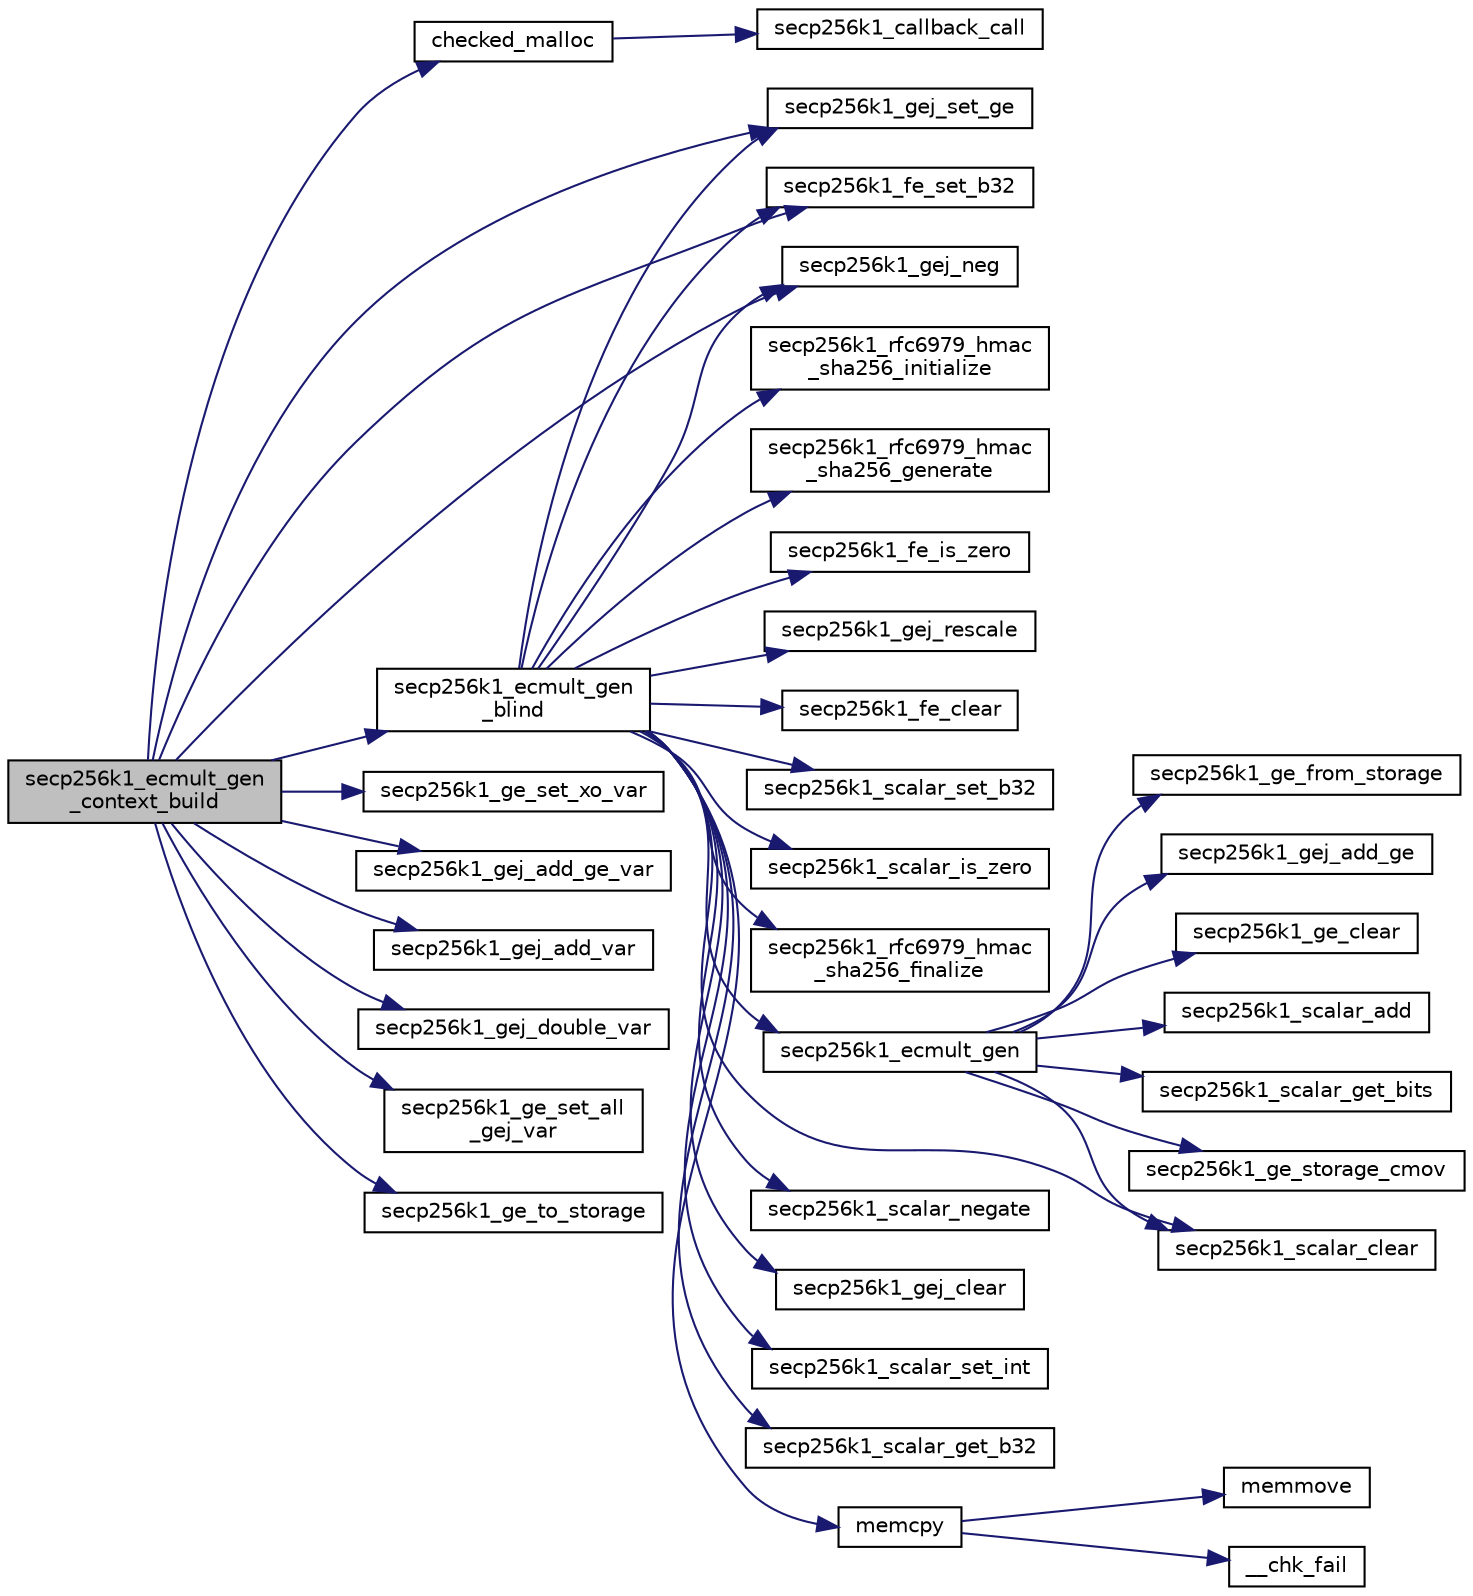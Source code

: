 digraph "secp256k1_ecmult_gen_context_build"
{
  edge [fontname="Helvetica",fontsize="10",labelfontname="Helvetica",labelfontsize="10"];
  node [fontname="Helvetica",fontsize="10",shape=record];
  rankdir="LR";
  Node40 [label="secp256k1_ecmult_gen\l_context_build",height=0.2,width=0.4,color="black", fillcolor="grey75", style="filled", fontcolor="black"];
  Node40 -> Node41 [color="midnightblue",fontsize="10",style="solid",fontname="Helvetica"];
  Node41 [label="checked_malloc",height=0.2,width=0.4,color="black", fillcolor="white", style="filled",URL="$db/d99/secp256k1_2src_2util_8h.html#a20790114658c559e5048a38694708c3e"];
  Node41 -> Node42 [color="midnightblue",fontsize="10",style="solid",fontname="Helvetica"];
  Node42 [label="secp256k1_callback_call",height=0.2,width=0.4,color="black", fillcolor="white", style="filled",URL="$db/d99/secp256k1_2src_2util_8h.html#af3f36140c71c09ed1d274671518466e0"];
  Node40 -> Node43 [color="midnightblue",fontsize="10",style="solid",fontname="Helvetica"];
  Node43 [label="secp256k1_gej_set_ge",height=0.2,width=0.4,color="black", fillcolor="white", style="filled",URL="$d9/dd1/group_8h.html#ad5f813e26afb239f03e83f0e61e05498",tooltip="Set a group element (jacobian) equal to another which is given in affine coordinates. "];
  Node40 -> Node44 [color="midnightblue",fontsize="10",style="solid",fontname="Helvetica"];
  Node44 [label="secp256k1_fe_set_b32",height=0.2,width=0.4,color="black", fillcolor="white", style="filled",URL="$d5/d5a/field_8h.html#a5c86a65052e3b135919c00fe2233a43d",tooltip="Set a field element equal to 32-byte big endian value. "];
  Node40 -> Node45 [color="midnightblue",fontsize="10",style="solid",fontname="Helvetica"];
  Node45 [label="secp256k1_ge_set_xo_var",height=0.2,width=0.4,color="black", fillcolor="white", style="filled",URL="$d9/dd1/group_8h.html#a3c3d9154b093bb4ed48ba55e4c28a0b5",tooltip="Set a group element (affine) equal to the point with the given X coordinate, and given oddness for Y..."];
  Node40 -> Node46 [color="midnightblue",fontsize="10",style="solid",fontname="Helvetica"];
  Node46 [label="secp256k1_gej_add_ge_var",height=0.2,width=0.4,color="black", fillcolor="white", style="filled",URL="$d9/dd1/group_8h.html#a4d0338f50b08d082caa32f8e72707b55",tooltip="Set r equal to the sum of a and b (with b given in affine coordinates). "];
  Node40 -> Node47 [color="midnightblue",fontsize="10",style="solid",fontname="Helvetica"];
  Node47 [label="secp256k1_gej_add_var",height=0.2,width=0.4,color="black", fillcolor="white", style="filled",URL="$d9/dd1/group_8h.html#a8df21f3ef7412e6c4d39fb67dc0140c6",tooltip="Set r equal to the sum of a and b. "];
  Node40 -> Node48 [color="midnightblue",fontsize="10",style="solid",fontname="Helvetica"];
  Node48 [label="secp256k1_gej_double_var",height=0.2,width=0.4,color="black", fillcolor="white", style="filled",URL="$d9/dd1/group_8h.html#a033aa434a4d0838f649ad757dd44db46",tooltip="Set r equal to the double of a. "];
  Node40 -> Node49 [color="midnightblue",fontsize="10",style="solid",fontname="Helvetica"];
  Node49 [label="secp256k1_gej_neg",height=0.2,width=0.4,color="black", fillcolor="white", style="filled",URL="$d9/dd1/group_8h.html#af9194949a7aaf18aceab1dee73fe4027",tooltip="Set r equal to the inverse of a (i.e., mirrored around the X axis) "];
  Node40 -> Node50 [color="midnightblue",fontsize="10",style="solid",fontname="Helvetica"];
  Node50 [label="secp256k1_ge_set_all\l_gej_var",height=0.2,width=0.4,color="black", fillcolor="white", style="filled",URL="$d9/dd1/group_8h.html#ada58b0cf328a74cfdd1f8b35083668a1",tooltip="Set a batch of group elements equal to the inputs given in jacobian coordinates. "];
  Node40 -> Node51 [color="midnightblue",fontsize="10",style="solid",fontname="Helvetica"];
  Node51 [label="secp256k1_ge_to_storage",height=0.2,width=0.4,color="black", fillcolor="white", style="filled",URL="$d9/dd1/group_8h.html#ad6499ae629f998e50d8614869ee3c67f",tooltip="Convert a group element to the storage type. "];
  Node40 -> Node52 [color="midnightblue",fontsize="10",style="solid",fontname="Helvetica"];
  Node52 [label="secp256k1_ecmult_gen\l_blind",height=0.2,width=0.4,color="black", fillcolor="white", style="filled",URL="$d9/d00/ecmult__gen__impl_8h.html#a7e41f045cb4901a4eba781966fa35abd"];
  Node52 -> Node43 [color="midnightblue",fontsize="10",style="solid",fontname="Helvetica"];
  Node52 -> Node49 [color="midnightblue",fontsize="10",style="solid",fontname="Helvetica"];
  Node52 -> Node53 [color="midnightblue",fontsize="10",style="solid",fontname="Helvetica"];
  Node53 [label="secp256k1_scalar_set_int",height=0.2,width=0.4,color="black", fillcolor="white", style="filled",URL="$db/d94/scalar_8h.html#a41cb11650e4dea0fe7ac5b59b9fce9dc",tooltip="Set a scalar to an unsigned integer. "];
  Node52 -> Node54 [color="midnightblue",fontsize="10",style="solid",fontname="Helvetica"];
  Node54 [label="secp256k1_scalar_get_b32",height=0.2,width=0.4,color="black", fillcolor="white", style="filled",URL="$db/d94/scalar_8h.html#a4fa08f8af5a23f505b44c9ef1bec1831",tooltip="Convert a scalar to a byte array. "];
  Node52 -> Node55 [color="midnightblue",fontsize="10",style="solid",fontname="Helvetica"];
  Node55 [label="memcpy",height=0.2,width=0.4,color="black", fillcolor="white", style="filled",URL="$d5/d9f/glibc__compat_8cpp.html#a0f46826ab0466591e136db24394923cf"];
  Node55 -> Node56 [color="midnightblue",fontsize="10",style="solid",fontname="Helvetica"];
  Node56 [label="memmove",height=0.2,width=0.4,color="black", fillcolor="white", style="filled",URL="$d5/d9f/glibc__compat_8cpp.html#a9778d49e9029dd75bc53ecbbf9f5e9a1"];
  Node55 -> Node57 [color="midnightblue",fontsize="10",style="solid",fontname="Helvetica"];
  Node57 [label="__chk_fail",height=0.2,width=0.4,color="black", fillcolor="white", style="filled",URL="$d5/d9f/glibc__compat_8cpp.html#a424ac71631da5ada2976630ff67051d1"];
  Node52 -> Node58 [color="midnightblue",fontsize="10",style="solid",fontname="Helvetica"];
  Node58 [label="secp256k1_rfc6979_hmac\l_sha256_initialize",height=0.2,width=0.4,color="black", fillcolor="white", style="filled",URL="$d7/dd7/secp256k1_2src_2hash_8h.html#a9dd561651b3373fe94e80295dfdd43a7"];
  Node52 -> Node59 [color="midnightblue",fontsize="10",style="solid",fontname="Helvetica"];
  Node59 [label="secp256k1_rfc6979_hmac\l_sha256_generate",height=0.2,width=0.4,color="black", fillcolor="white", style="filled",URL="$d7/dd7/secp256k1_2src_2hash_8h.html#a993c3261472ef00e4738e0fe7a99b7cb"];
  Node52 -> Node44 [color="midnightblue",fontsize="10",style="solid",fontname="Helvetica"];
  Node52 -> Node60 [color="midnightblue",fontsize="10",style="solid",fontname="Helvetica"];
  Node60 [label="secp256k1_fe_is_zero",height=0.2,width=0.4,color="black", fillcolor="white", style="filled",URL="$d5/d5a/field_8h.html#a619ec4805df6cc54d70e6682ceebd098",tooltip="Verify whether a field element is zero. "];
  Node52 -> Node61 [color="midnightblue",fontsize="10",style="solid",fontname="Helvetica"];
  Node61 [label="secp256k1_gej_rescale",height=0.2,width=0.4,color="black", fillcolor="white", style="filled",URL="$d9/dd1/group_8h.html#a96ba360f6eb5f21c88e019e741a098ee",tooltip="Rescale a jacobian point by b which must be non-zero. "];
  Node52 -> Node62 [color="midnightblue",fontsize="10",style="solid",fontname="Helvetica"];
  Node62 [label="secp256k1_fe_clear",height=0.2,width=0.4,color="black", fillcolor="white", style="filled",URL="$d7/dfb/field__10x26__impl_8h.html#aa213f05a02544f894a8829f672b6e4ea"];
  Node52 -> Node63 [color="midnightblue",fontsize="10",style="solid",fontname="Helvetica"];
  Node63 [label="secp256k1_scalar_set_b32",height=0.2,width=0.4,color="black", fillcolor="white", style="filled",URL="$db/d94/scalar_8h.html#a25cc2d45ae1d1765d07c3313cdf46fa0",tooltip="Set a scalar from a big endian byte array. "];
  Node52 -> Node64 [color="midnightblue",fontsize="10",style="solid",fontname="Helvetica"];
  Node64 [label="secp256k1_scalar_is_zero",height=0.2,width=0.4,color="black", fillcolor="white", style="filled",URL="$db/d94/scalar_8h.html#a3f0ac84fe49a1c1f51212582a2c149d4",tooltip="Check whether a scalar equals zero. "];
  Node52 -> Node65 [color="midnightblue",fontsize="10",style="solid",fontname="Helvetica"];
  Node65 [label="secp256k1_rfc6979_hmac\l_sha256_finalize",height=0.2,width=0.4,color="black", fillcolor="white", style="filled",URL="$d7/dd7/secp256k1_2src_2hash_8h.html#a27832ea2666bbf9e5c7a18559660e9da"];
  Node52 -> Node66 [color="midnightblue",fontsize="10",style="solid",fontname="Helvetica"];
  Node66 [label="secp256k1_ecmult_gen",height=0.2,width=0.4,color="black", fillcolor="white", style="filled",URL="$d9/d00/ecmult__gen__impl_8h.html#a3d28ad125fc1206272b0ecbdfdf7a8f4"];
  Node66 -> Node67 [color="midnightblue",fontsize="10",style="solid",fontname="Helvetica"];
  Node67 [label="secp256k1_scalar_add",height=0.2,width=0.4,color="black", fillcolor="white", style="filled",URL="$db/d94/scalar_8h.html#a83257652850276cd74c7cdd1f9444d9c",tooltip="Add two scalars together (modulo the group order). "];
  Node66 -> Node68 [color="midnightblue",fontsize="10",style="solid",fontname="Helvetica"];
  Node68 [label="secp256k1_scalar_get_bits",height=0.2,width=0.4,color="black", fillcolor="white", style="filled",URL="$db/d94/scalar_8h.html#a70d7af05e9c9a579ed5cb20d9f22eeba",tooltip="Access bits from a scalar. "];
  Node66 -> Node69 [color="midnightblue",fontsize="10",style="solid",fontname="Helvetica"];
  Node69 [label="secp256k1_ge_storage_cmov",height=0.2,width=0.4,color="black", fillcolor="white", style="filled",URL="$d9/dd1/group_8h.html#a9a5ec01f9c5a8fcbae1a83217cd96069",tooltip="If flag is true, set *r equal to *a; otherwise leave it. "];
  Node66 -> Node70 [color="midnightblue",fontsize="10",style="solid",fontname="Helvetica"];
  Node70 [label="secp256k1_ge_from_storage",height=0.2,width=0.4,color="black", fillcolor="white", style="filled",URL="$d9/dd1/group_8h.html#a8c1e7f328284d9ba56404bb8d99bf765",tooltip="Convert a group element back from the storage type. "];
  Node66 -> Node71 [color="midnightblue",fontsize="10",style="solid",fontname="Helvetica"];
  Node71 [label="secp256k1_gej_add_ge",height=0.2,width=0.4,color="black", fillcolor="white", style="filled",URL="$d9/dd1/group_8h.html#a586b55d5921edcd68799f584c0a3c58d",tooltip="Set r equal to the sum of a and b (with b given in affine coordinates, and not infinity). "];
  Node66 -> Node72 [color="midnightblue",fontsize="10",style="solid",fontname="Helvetica"];
  Node72 [label="secp256k1_ge_clear",height=0.2,width=0.4,color="black", fillcolor="white", style="filled",URL="$d9/dd1/group_8h.html#a34793cf48794f089bb28597d1a9f23b2",tooltip="Clear a secp256k1_ge to prevent leaking sensitive information. "];
  Node66 -> Node73 [color="midnightblue",fontsize="10",style="solid",fontname="Helvetica"];
  Node73 [label="secp256k1_scalar_clear",height=0.2,width=0.4,color="black", fillcolor="white", style="filled",URL="$db/d94/scalar_8h.html#ad8fb9bc2a828903963bf37806d8edd11",tooltip="Clear a scalar to prevent the leak of sensitive data. "];
  Node52 -> Node74 [color="midnightblue",fontsize="10",style="solid",fontname="Helvetica"];
  Node74 [label="secp256k1_scalar_negate",height=0.2,width=0.4,color="black", fillcolor="white", style="filled",URL="$db/d94/scalar_8h.html#aa3f1c1d4536adf835ee256878c222968",tooltip="Compute the complement of a scalar (modulo the group order). "];
  Node52 -> Node73 [color="midnightblue",fontsize="10",style="solid",fontname="Helvetica"];
  Node52 -> Node75 [color="midnightblue",fontsize="10",style="solid",fontname="Helvetica"];
  Node75 [label="secp256k1_gej_clear",height=0.2,width=0.4,color="black", fillcolor="white", style="filled",URL="$d9/dd1/group_8h.html#a2454dfbe1e75eba118d2c0a4184a9acc",tooltip="Clear a secp256k1_gej to prevent leaking sensitive information. "];
}
